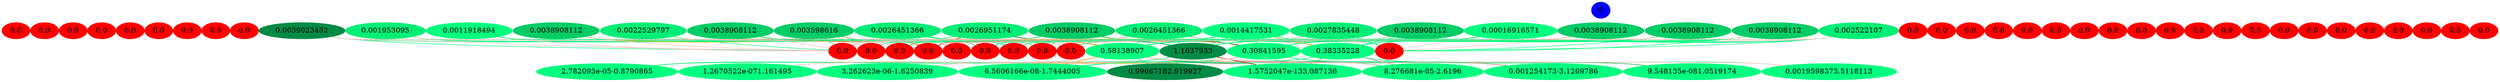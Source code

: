 graph {
	edge [bgcolor="purple:pink" color=yellow nodesep=0]
	graph [nodesep=0 ranksep=0]
	I [label=0 color=blue height=0.2 style=filled width=0.2]
	x_0 [label=0.0 color=red height=0.2 style=filled width=0.2]
	x_1 [label=0.0 color=red height=0.2 style=filled width=0.2]
	x_2 [label=0.0 color=red height=0.2 style=filled width=0.2]
	x_3 [label=0.0 color=red height=0.2 style=filled width=0.2]
	x_4 [label=0.0 color=red height=0.2 style=filled width=0.2]
	x_5 [label=0.0 color=red height=0.2 style=filled width=0.2]
	x_6 [label=0.0 color=red height=0.2 style=filled width=0.2]
	x_7 [label=0.0 color=red height=0.2 style=filled width=0.2]
	x_8 [label=0.0 color=red height=0.2 style=filled width=0.2]
	x_9 [label=0.002522107 color=springgreen2 fillcolor=springgreen2 height=0.2 style=filled width=0.2]
	x_10 [label=0.0039023452 color=springgreen4 fillcolor=springgreen4 height=0.2 style=filled width=0.2]
	x_11 [label=0.001953095 color=springgreen2 fillcolor=springgreen2 height=0.2 style=filled width=0.2]
	x_12 [label=0.0 color=red height=0.2 style=filled width=0.2]
	x_13 [label=0.0 color=red height=0.2 style=filled width=0.2]
	x_14 [label=0.0 color=red height=0.2 style=filled width=0.2]
	x_15 [label=0.0011918494 color=springgreen1 fillcolor=springgreen1 height=0.2 style=filled width=0.2]
	x_16 [label=0.0038908112 color=springgreen3 fillcolor=springgreen3 height=0.2 style=filled width=0.2]
	x_17 [label=0.0022529797 color=springgreen2 fillcolor=springgreen2 height=0.2 style=filled width=0.2]
	x_18 [label=0.0038908112 color=springgreen3 fillcolor=springgreen3 height=0.2 style=filled width=0.2]
	x_19 [label=0.003598616 color=springgreen3 fillcolor=springgreen3 height=0.2 style=filled width=0.2]
	x_20 [label=0.0 color=red height=0.2 style=filled width=0.2]
	x_21 [label=0.0 color=red height=0.2 style=filled width=0.2]
	x_22 [label=0.0026451366 color=springgreen2 fillcolor=springgreen2 height=0.2 style=filled width=0.2]
	x_23 [label=0.0026951174 color=springgreen2 fillcolor=springgreen2 height=0.2 style=filled width=0.2]
	x_24 [label=0.0 color=red height=0.2 style=filled width=0.2]
	x_25 [label=0.0 color=red height=0.2 style=filled width=0.2]
	x_26 [label=0.0038908112 color=springgreen3 fillcolor=springgreen3 height=0.2 style=filled width=0.2]
	x_27 [label=0.0 color=red height=0.2 style=filled width=0.2]
	x_28 [label=0.0 color=red height=0.2 style=filled width=0.2]
	x_29 [label=0.0026451366 color=springgreen2 fillcolor=springgreen2 height=0.2 style=filled width=0.2]
	x_30 [label=0.0014417531 color=springgreen1 fillcolor=springgreen1 height=0.2 style=filled width=0.2]
	x_31 [label=0.0 color=red height=0.2 style=filled width=0.2]
	x_32 [label=0.0027835448 color=springgreen2 fillcolor=springgreen2 height=0.2 style=filled width=0.2]
	x_33 [label=0.0038908112 color=springgreen3 fillcolor=springgreen3 height=0.2 style=filled width=0.2]
	x_34 [label=0.0 color=red height=0.2 style=filled width=0.2]
	x_35 [label=0.0 color=red height=0.2 style=filled width=0.2]
	x_36 [label=0.00016916571 color=springgreen fillcolor=springgreen height=0.2 style=filled width=0.2]
	x_37 [label=0.0038908112 color=springgreen3 fillcolor=springgreen3 height=0.2 style=filled width=0.2]
	x_38 [label=0.0038908112 color=springgreen3 fillcolor=springgreen3 height=0.2 style=filled width=0.2]
	x_39 [label=0.0038908112 color=springgreen3 fillcolor=springgreen3 height=0.2 style=filled width=0.2]
	x_40 [label=0.0 color=red height=0.2 style=filled width=0.2]
	x_41 [label=0.0 color=red height=0.2 style=filled width=0.2]
	x_42 [label=0.0 color=red height=0.2 style=filled width=0.2]
	x_43 [label=0.0 color=red height=0.2 style=filled width=0.2]
	x_44 [label=0.0 color=red height=0.2 style=filled width=0.2]
	x_45 [label=0.0 color=red height=0.2 style=filled width=0.2]
	x_46 [label=0.0 color=red height=0.2 style=filled width=0.2]
	x_47 [label=0.0 color=red height=0.2 style=filled width=0.2]
	x_48 [label=0.0 color=red height=0.2 style=filled width=0.2]
	I -- x_0 [style=invis]
	I -- x_1 [style=invis]
	I -- x_2 [style=invis]
	I -- x_3 [style=invis]
	I -- x_4 [style=invis]
	I -- x_5 [style=invis]
	I -- x_6 [style=invis]
	I -- x_7 [style=invis]
	I -- x_8 [style=invis]
	I -- x_9 [style=invis]
	I -- x_10 [style=invis]
	I -- x_11 [style=invis]
	I -- x_12 [style=invis]
	I -- x_13 [style=invis]
	I -- x_14 [style=invis]
	I -- x_15 [style=invis]
	I -- x_16 [style=invis]
	I -- x_17 [style=invis]
	I -- x_18 [style=invis]
	I -- x_19 [style=invis]
	I -- x_20 [style=invis]
	I -- x_21 [style=invis]
	I -- x_22 [style=invis]
	I -- x_23 [style=invis]
	I -- x_24 [style=invis]
	I -- x_25 [style=invis]
	I -- x_26 [style=invis]
	I -- x_27 [style=invis]
	I -- x_28 [style=invis]
	I -- x_29 [style=invis]
	I -- x_30 [style=invis]
	I -- x_31 [style=invis]
	I -- x_32 [style=invis]
	I -- x_33 [style=invis]
	I -- x_34 [style=invis]
	I -- x_35 [style=invis]
	I -- x_36 [style=invis]
	I -- x_37 [style=invis]
	I -- x_38 [style=invis]
	I -- x_39 [style=invis]
	I -- x_40 [style=invis]
	I -- x_41 [style=invis]
	I -- x_42 [style=invis]
	I -- x_43 [style=invis]
	I -- x_44 [style=invis]
	I -- x_45 [style=invis]
	I -- x_46 [style=invis]
	I -- x_47 [style=invis]
	I -- x_48 [style=invis]
	x1_0 [label=0.0 color=red fillcolor=red height=0.2 style=filled width=0.2]
	x1_1 [label=0.30841595 color=springgreen1 fillcolor=springgreen1 height=0.2 style=filled width=0.2]
	x1_2 [label=0.0 color=red fillcolor=red height=0.2 style=filled width=0.2]
	x1_3 [label=0.0 color=red fillcolor=red height=0.2 style=filled width=0.2]
	x1_4 [label=0.0 color=red fillcolor=red height=0.2 style=filled width=0.2]
	x1_5 [label=0.0 color=red fillcolor=red height=0.2 style=filled width=0.2]
	x1_6 [label=0.0 color=red fillcolor=red height=0.2 style=filled width=0.2]
	x1_7 [label=0.38335228 color=springgreen1 fillcolor=springgreen1 height=0.2 style=filled width=0.2]
	x1_8 [label=0.0 color=red fillcolor=red height=0.2 style=filled width=0.2]
	x1_9 [label=0.0 color=red fillcolor=red height=0.2 style=filled width=0.2]
	x1_10 [label=0.0 color=red fillcolor=red height=0.2 style=filled width=0.2]
	x1_11 [label=0.58138907 color=springgreen1 fillcolor=springgreen1 height=0.2 style=filled width=0.2]
	x1_12 [label=1.1637933 color=springgreen4 fillcolor=springgreen4 height=0.2 style=filled width=0.2]
	x1_13 [label=0.0 color=red fillcolor=red height=0.2 style=filled width=0.2]
	x_9 -- x1_0 [color=rosybrown1]
	x_10 -- x1_0 [color=rosybrown1]
	x_11 -- x1_0 [color=rosybrown1]
	x_15 -- x1_0 [color=springgreen]
	x_16 -- x1_0 [color=springgreen]
	x_17 -- x1_0 [color=rosybrown1]
	x_18 -- x1_0 [color=rosybrown1]
	x_19 -- x1_0 [color=springgreen]
	x_22 -- x1_0 [color=rosybrown1]
	x_23 -- x1_0 [color=rosybrown1]
	x_26 -- x1_0 [color=springgreen]
	x_29 -- x1_0 [color=rosybrown1]
	x_30 -- x1_0 [color=springgreen]
	x_32 -- x1_0 [color=springgreen]
	x_33 -- x1_0 [color=springgreen]
	x_36 -- x1_0 [color=rosybrown1]
	x_37 -- x1_0 [color=springgreen]
	x_38 -- x1_0 [color=rosybrown1]
	x_39 -- x1_0 [color=springgreen]
	x_9 -- x1_1 [color=springgreen]
	x_10 -- x1_1 [color=springgreen2]
	x_11 -- x1_1 [color=springgreen1]
	x_15 -- x1_1 [color=rosybrown1]
	x_16 -- x1_1 [color=springgreen]
	x_17 -- x1_1 [color=salmon]
	x_18 -- x1_1 [color=orange]
	x_19 -- x1_1 [color=springgreen1]
	x_22 -- x1_1 [color=orange]
	x_23 -- x1_1 [color=springgreen]
	x_26 -- x1_1 [color=red]
	x_29 -- x1_1 [color=springgreen]
	x_30 -- x1_1 [color=springgreen]
	x_32 -- x1_1 [color=rosybrown1]
	x_33 -- x1_1 [color=springgreen]
	x_36 -- x1_1 [color=springgreen]
	x_37 -- x1_1 [color=springgreen1]
	x_38 -- x1_1 [color=springgreen]
	x_39 -- x1_1 [color=springgreen2]
	x_9 -- x1_2 [color=springgreen]
	x_10 -- x1_2 [color=rosybrown1]
	x_11 -- x1_2 [color=rosybrown1]
	x_15 -- x1_2 [color=springgreen]
	x_16 -- x1_2 [color=rosybrown1]
	x_17 -- x1_2 [color=rosybrown1]
	x_18 -- x1_2 [color=rosybrown1]
	x_19 -- x1_2 [color=springgreen]
	x_22 -- x1_2 [color=springgreen]
	x_23 -- x1_2 [color=rosybrown1]
	x_26 -- x1_2 [color=rosybrown1]
	x_29 -- x1_2 [color=rosybrown1]
	x_30 -- x1_2 [color=springgreen]
	x_32 -- x1_2 [color=springgreen]
	x_33 -- x1_2 [color=rosybrown1]
	x_36 -- x1_2 [color=rosybrown1]
	x_37 -- x1_2 [color=rosybrown1]
	x_38 -- x1_2 [color=springgreen]
	x_39 -- x1_2 [color=springgreen]
	x_9 -- x1_3 [color=springgreen]
	x_10 -- x1_3 [color=springgreen]
	x_11 -- x1_3 [color=rosybrown1]
	x_15 -- x1_3 [color=rosybrown1]
	x_16 -- x1_3 [color=rosybrown1]
	x_17 -- x1_3 [color=springgreen]
	x_18 -- x1_3 [color=rosybrown1]
	x_19 -- x1_3 [color=springgreen]
	x_22 -- x1_3 [color=rosybrown1]
	x_23 -- x1_3 [color=rosybrown1]
	x_26 -- x1_3 [color=rosybrown1]
	x_29 -- x1_3 [color=springgreen]
	x_30 -- x1_3 [color=springgreen]
	x_32 -- x1_3 [color=springgreen]
	x_33 -- x1_3 [color=rosybrown1]
	x_36 -- x1_3 [color=rosybrown1]
	x_37 -- x1_3 [color=springgreen]
	x_38 -- x1_3 [color=springgreen]
	x_39 -- x1_3 [color=rosybrown1]
	x_9 -- x1_4 [color=rosybrown1]
	x_10 -- x1_4 [color=rosybrown1]
	x_11 -- x1_4 [color=rosybrown1]
	x_15 -- x1_4 [color=rosybrown1]
	x_16 -- x1_4 [color=rosybrown1]
	x_17 -- x1_4 [color=springgreen]
	x_18 -- x1_4 [color=rosybrown1]
	x_19 -- x1_4 [color=rosybrown1]
	x_22 -- x1_4 [color=rosybrown1]
	x_23 -- x1_4 [color=rosybrown1]
	x_26 -- x1_4 [color=rosybrown1]
	x_29 -- x1_4 [color=springgreen]
	x_30 -- x1_4 [color=rosybrown1]
	x_32 -- x1_4 [color=springgreen]
	x_33 -- x1_4 [color=springgreen]
	x_36 -- x1_4 [color=springgreen]
	x_37 -- x1_4 [color=rosybrown1]
	x_38 -- x1_4 [color=rosybrown1]
	x_39 -- x1_4 [color=springgreen]
	x_9 -- x1_5 [color=rosybrown1]
	x_10 -- x1_5 [color=springgreen]
	x_11 -- x1_5 [color=rosybrown1]
	x_15 -- x1_5 [color=springgreen]
	x_16 -- x1_5 [color=springgreen]
	x_17 -- x1_5 [color=rosybrown1]
	x_18 -- x1_5 [color=rosybrown1]
	x_19 -- x1_5 [color=rosybrown1]
	x_22 -- x1_5 [color=rosybrown1]
	x_23 -- x1_5 [color=springgreen]
	x_26 -- x1_5 [color=springgreen]
	x_29 -- x1_5 [color=springgreen]
	x_30 -- x1_5 [color=rosybrown1]
	x_32 -- x1_5 [color=springgreen]
	x_33 -- x1_5 [color=rosybrown1]
	x_36 -- x1_5 [color=springgreen]
	x_37 -- x1_5 [color=rosybrown1]
	x_38 -- x1_5 [color=rosybrown1]
	x_39 -- x1_5 [color=springgreen]
	x_9 -- x1_6 [color=springgreen]
	x_10 -- x1_6 [color=rosybrown1]
	x_11 -- x1_6 [color=salmon]
	x_15 -- x1_6 [color=springgreen]
	x_16 -- x1_6 [color=salmon]
	x_17 -- x1_6 [color=rosybrown1]
	x_18 -- x1_6 [color=springgreen]
	x_19 -- x1_6 [color=orangered]
	x_22 -- x1_6 [color=orange]
	x_23 -- x1_6 [color=red3]
	x_26 -- x1_6 [color=salmon]
	x_29 -- x1_6 [color=salmon]
	x_30 -- x1_6 [color=rosybrown1]
	x_32 -- x1_6 [color=rosybrown1]
	x_33 -- x1_6 [color=salmon]
	x_36 -- x1_6 [color=rosybrown1]
	x_37 -- x1_6 [color=orange]
	x_38 -- x1_6 [color=orange]
	x_39 -- x1_6 [color=salmon]
	x_9 -- x1_7 [color=springgreen1]
	x_10 -- x1_7 [color=springgreen1]
	x_11 -- x1_7 [color=springgreen]
	x_15 -- x1_7 [color=springgreen]
	x_16 -- x1_7 [color=springgreen]
	x_17 -- x1_7 [color=springgreen]
	x_18 -- x1_7 [color=springgreen2]
	x_19 -- x1_7 [color=springgreen1]
	x_22 -- x1_7 [color=springgreen]
	x_23 -- x1_7 [color=springgreen]
	x_26 -- x1_7 [color=orange]
	x_29 -- x1_7 [color=rosybrown1]
	x_30 -- x1_7 [color=orange]
	x_32 -- x1_7 [color=springgreen]
	x_33 -- x1_7 [color=springgreen]
	x_36 -- x1_7 [color=springgreen]
	x_37 -- x1_7 [color=springgreen]
	x_38 -- x1_7 [color=springgreen]
	x_39 -- x1_7 [color=springgreen]
	x_9 -- x1_8 [color=rosybrown1]
	x_10 -- x1_8 [color=springgreen]
	x_11 -- x1_8 [color=rosybrown1]
	x_15 -- x1_8 [color=springgreen]
	x_16 -- x1_8 [color=springgreen]
	x_17 -- x1_8 [color=rosybrown1]
	x_18 -- x1_8 [color=springgreen]
	x_19 -- x1_8 [color=rosybrown1]
	x_22 -- x1_8 [color=rosybrown1]
	x_23 -- x1_8 [color=rosybrown1]
	x_26 -- x1_8 [color=rosybrown1]
	x_29 -- x1_8 [color=rosybrown1]
	x_30 -- x1_8 [color=springgreen]
	x_32 -- x1_8 [color=springgreen]
	x_33 -- x1_8 [color=springgreen]
	x_36 -- x1_8 [color=springgreen]
	x_37 -- x1_8 [color=rosybrown1]
	x_38 -- x1_8 [color=rosybrown1]
	x_39 -- x1_8 [color=rosybrown1]
	x_9 -- x1_9 [color=rosybrown1]
	x_10 -- x1_9 [color=springgreen]
	x_11 -- x1_9 [color=springgreen]
	x_15 -- x1_9 [color=rosybrown1]
	x_16 -- x1_9 [color=rosybrown1]
	x_17 -- x1_9 [color=springgreen]
	x_18 -- x1_9 [color=rosybrown1]
	x_19 -- x1_9 [color=rosybrown1]
	x_22 -- x1_9 [color=springgreen]
	x_23 -- x1_9 [color=rosybrown1]
	x_26 -- x1_9 [color=springgreen]
	x_29 -- x1_9 [color=rosybrown1]
	x_30 -- x1_9 [color=rosybrown1]
	x_32 -- x1_9 [color=springgreen]
	x_33 -- x1_9 [color=rosybrown1]
	x_36 -- x1_9 [color=springgreen]
	x_37 -- x1_9 [color=rosybrown1]
	x_38 -- x1_9 [color=springgreen]
	x_39 -- x1_9 [color=springgreen]
	x_9 -- x1_10 [color=springgreen]
	x_10 -- x1_10 [color=springgreen]
	x_11 -- x1_10 [color=springgreen]
	x_15 -- x1_10 [color=rosybrown1]
	x_16 -- x1_10 [color=springgreen]
	x_17 -- x1_10 [color=rosybrown1]
	x_18 -- x1_10 [color=springgreen]
	x_19 -- x1_10 [color=springgreen]
	x_22 -- x1_10 [color=springgreen]
	x_23 -- x1_10 [color=springgreen]
	x_26 -- x1_10 [color=rosybrown1]
	x_29 -- x1_10 [color=springgreen]
	x_30 -- x1_10 [color=rosybrown1]
	x_32 -- x1_10 [color=rosybrown1]
	x_33 -- x1_10 [color=rosybrown1]
	x_36 -- x1_10 [color=rosybrown1]
	x_37 -- x1_10 [color=springgreen]
	x_38 -- x1_10 [color=springgreen]
	x_39 -- x1_10 [color=springgreen]
	x_9 -- x1_11 [color=springgreen2]
	x_10 -- x1_11 [color=springgreen2]
	x_11 -- x1_11 [color=springgreen]
	x_15 -- x1_11 [color=springgreen]
	x_16 -- x1_11 [color=orange]
	x_17 -- x1_11 [color=springgreen]
	x_18 -- x1_11 [color=springgreen]
	x_19 -- x1_11 [color=springgreen]
	x_22 -- x1_11 [color=orangered]
	x_23 -- x1_11 [color=orange]
	x_26 -- x1_11 [color=rosybrown1]
	x_29 -- x1_11 [color=springgreen2]
	x_30 -- x1_11 [color=springgreen]
	x_32 -- x1_11 [color=springgreen1]
	x_33 -- x1_11 [color=springgreen3]
	x_36 -- x1_11 [color=springgreen]
	x_37 -- x1_11 [color=springgreen2]
	x_38 -- x1_11 [color=springgreen]
	x_39 -- x1_11 [color=springgreen]
	x_9 -- x1_12 [color=rosybrown1]
	x_10 -- x1_12 [color=rosybrown1]
	x_11 -- x1_12 [color=springgreen]
	x_15 -- x1_12 [color=rosybrown1]
	x_16 -- x1_12 [color=springgreen1]
	x_17 -- x1_12 [color=rosybrown1]
	x_18 -- x1_12 [color=salmon]
	x_19 -- x1_12 [color=springgreen]
	x_22 -- x1_12 [color=springgreen3]
	x_23 -- x1_12 [color=springgreen4]
	x_26 -- x1_12 [color=springgreen3]
	x_29 -- x1_12 [color=springgreen]
	x_30 -- x1_12 [color=springgreen1]
	x_32 -- x1_12 [color=springgreen2]
	x_33 -- x1_12 [color=springgreen]
	x_36 -- x1_12 [color=rosybrown1]
	x_37 -- x1_12 [color=orange]
	x_38 -- x1_12 [color=springgreen1]
	x_39 -- x1_12 [color=springgreen1]
	x_9 -- x1_13 [color=rosybrown1]
	x_10 -- x1_13 [color=rosybrown1]
	x_11 -- x1_13 [color=rosybrown1]
	x_15 -- x1_13 [color=springgreen]
	x_16 -- x1_13 [color=rosybrown1]
	x_17 -- x1_13 [color=rosybrown1]
	x_18 -- x1_13 [color=springgreen]
	x_19 -- x1_13 [color=rosybrown1]
	x_22 -- x1_13 [color=springgreen]
	x_23 -- x1_13 [color=rosybrown1]
	x_26 -- x1_13 [color=springgreen]
	x_29 -- x1_13 [color=rosybrown1]
	x_30 -- x1_13 [color=springgreen]
	x_32 -- x1_13 [color=rosybrown1]
	x_33 -- x1_13 [color=rosybrown1]
	x_36 -- x1_13 [color=springgreen]
	x_37 -- x1_13 [color=rosybrown1]
	x_38 -- x1_13 [color=rosybrown1]
	x_39 -- x1_13 [color=rosybrown1]
	x2_0 [label="0.99667182.919927" color=springgreen4 fillcolor=springgreen4 height=0.2 style=filled width=0.2]
	x2_1 [label="1.5752047e-133.087136" color=springgreen fillcolor=springgreen height=0.2 style=filled width=0.2]
	x2_2 [label="8.276681e-05-2.6196" color=springgreen fillcolor=springgreen height=0.2 style=filled width=0.2]
	x2_3 [label="0.001254173-3.1269786" color=springgreen fillcolor=springgreen height=0.2 style=filled width=0.2]
	x2_4 [label="9.548135e-081.0519174" color=springgreen fillcolor=springgreen height=0.2 style=filled width=0.2]
	x2_5 [label="0.0019598373.5118113" color=springgreen fillcolor=springgreen height=0.2 style=filled width=0.2]
	x2_6 [label="2.782093e-05-0.8790865" color=springgreen fillcolor=springgreen height=0.2 style=filled width=0.2]
	x2_7 [label="1.2670522e-071.161495" color=springgreen fillcolor=springgreen height=0.2 style=filled width=0.2]
	x2_8 [label="3.262623e-06-1.6250839" color=springgreen fillcolor=springgreen height=0.2 style=filled width=0.2]
	x2_9 [label="6.5606166e-08-1.7444005" color=springgreen fillcolor=springgreen height=0.2 style=filled width=0.2]
	x1_1 -- x2_0 [color=rosybrown1]
	x1_7 -- x2_0 [color=rosybrown1]
	x1_11 -- x2_0 [color=springgreen2]
	x1_12 -- x2_0 [color=springgreen1]
	x1_1 -- x2_1 [color=springgreen]
	x1_7 -- x2_1 [color=salmon]
	x1_11 -- x2_1 [color=rosybrown1]
	x1_12 -- x2_1 [color=red3]
	x1_1 -- x2_2 [color=springgreen]
	x1_7 -- x2_2 [color=salmon]
	x1_11 -- x2_2 [color=springgreen4]
	x1_12 -- x2_2 [color=rosybrown1]
	x1_1 -- x2_3 [color=springgreen]
	x1_7 -- x2_3 [color=springgreen3]
	x1_11 -- x2_3 [color=springgreen1]
	x1_12 -- x2_3 [color=salmon]
	x1_1 -- x2_4 [color=rosybrown1]
	x1_7 -- x2_4 [color=rosybrown1]
	x1_11 -- x2_4 [color=orangered]
	x1_12 -- x2_4 [color=springgreen3]
	x1_1 -- x2_5 [color=springgreen]
	x1_7 -- x2_5 [color=springgreen1]
	x1_11 -- x2_5 [color=rosybrown1]
	x1_12 -- x2_5 [color=rosybrown1]
	x1_1 -- x2_6 [color=springgreen]
	x1_7 -- x2_6 [color=orange]
	x1_11 -- x2_6 [color=springgreen]
	x1_12 -- x2_6 [color=springgreen2]
	x1_1 -- x2_7 [color=orange]
	x1_7 -- x2_7 [color=springgreen1]
	x1_11 -- x2_7 [color=rosybrown1]
	x1_12 -- x2_7 [color=rosybrown1]
	x1_1 -- x2_8 [color=springgreen1]
	x1_7 -- x2_8 [color=rosybrown1]
	x1_11 -- x2_8 [color=rosybrown1]
	x1_12 -- x2_8 [color=rosybrown1]
	x1_1 -- x2_9 [color=rosybrown1]
	x1_7 -- x2_9 [color=springgreen]
	x1_11 -- x2_9 [color=orange]
	x1_12 -- x2_9 [color=springgreen1]
}
